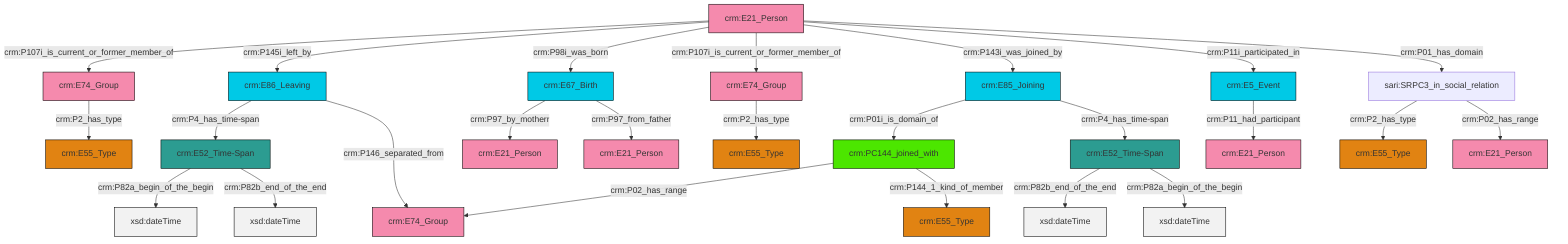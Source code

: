 graph TD
classDef Literal fill:#f2f2f2,stroke:#000000;
classDef CRM_Entity fill:#FFFFFF,stroke:#000000;
classDef Temporal_Entity fill:#00C9E6, stroke:#000000;
classDef Type fill:#E18312, stroke:#000000;
classDef Time-Span fill:#2C9C91, stroke:#000000;
classDef Appellation fill:#FFEB7F, stroke:#000000;
classDef Place fill:#008836, stroke:#000000;
classDef Persistent_Item fill:#B266B2, stroke:#000000;
classDef Conceptual_Object fill:#FFD700, stroke:#000000;
classDef Physical_Thing fill:#D2B48C, stroke:#000000;
classDef Actor fill:#f58aad, stroke:#000000;
classDef PC_Classes fill:#4ce600, stroke:#000000;
classDef Multi fill:#cccccc,stroke:#000000;

0["crm:E21_Person"]:::Actor -->|crm:P107i_is_current_or_former_member_of| 1["crm:E74_Group"]:::Actor
4["crm:PC144_joined_with"]:::PC_Classes -->|crm:P02_has_range| 5["crm:E74_Group"]:::Actor
6["crm:E52_Time-Span"]:::Time-Span -->|crm:P82b_end_of_the_end| 7[xsd:dateTime]:::Literal
2["crm:E86_Leaving"]:::Temporal_Entity -->|crm:P4_has_time-span| 8["crm:E52_Time-Span"]:::Time-Span
12["sari:SRPC3_in_social_relation"]:::Default -->|crm:P2_has_type| 13["crm:E55_Type"]:::Type
8["crm:E52_Time-Span"]:::Time-Span -->|crm:P82a_begin_of_the_begin| 14[xsd:dateTime]:::Literal
8["crm:E52_Time-Span"]:::Time-Span -->|crm:P82b_end_of_the_end| 20[xsd:dateTime]:::Literal
6["crm:E52_Time-Span"]:::Time-Span -->|crm:P82a_begin_of_the_begin| 21[xsd:dateTime]:::Literal
22["crm:E67_Birth"]:::Temporal_Entity -->|crm:P97_by_motherr| 23["crm:E21_Person"]:::Actor
1["crm:E74_Group"]:::Actor -->|crm:P2_has_type| 10["crm:E55_Type"]:::Type
22["crm:E67_Birth"]:::Temporal_Entity -->|crm:P97_from_father| 28["crm:E21_Person"]:::Actor
2["crm:E86_Leaving"]:::Temporal_Entity -->|crm:P146_separated_from| 5["crm:E74_Group"]:::Actor
0["crm:E21_Person"]:::Actor -->|crm:P145i_left_by| 2["crm:E86_Leaving"]:::Temporal_Entity
0["crm:E21_Person"]:::Actor -->|crm:P98i_was_born| 22["crm:E67_Birth"]:::Temporal_Entity
0["crm:E21_Person"]:::Actor -->|crm:P107i_is_current_or_former_member_of| 29["crm:E74_Group"]:::Actor
29["crm:E74_Group"]:::Actor -->|crm:P2_has_type| 33["crm:E55_Type"]:::Type
0["crm:E21_Person"]:::Actor -->|crm:P143i_was_joined_by| 31["crm:E85_Joining"]:::Temporal_Entity
12["sari:SRPC3_in_social_relation"]:::Default -->|crm:P02_has_range| 35["crm:E21_Person"]:::Actor
0["crm:E21_Person"]:::Actor -->|crm:P11i_participated_in| 37["crm:E5_Event"]:::Temporal_Entity
31["crm:E85_Joining"]:::Temporal_Entity -->|crm:P01i_is_domain_of| 4["crm:PC144_joined_with"]:::PC_Classes
31["crm:E85_Joining"]:::Temporal_Entity -->|crm:P4_has_time-span| 6["crm:E52_Time-Span"]:::Time-Span
37["crm:E5_Event"]:::Temporal_Entity -->|crm:P11_had_participant| 39["crm:E21_Person"]:::Actor
4["crm:PC144_joined_with"]:::PC_Classes -->|crm:P144_1_kind_of_member| 16["crm:E55_Type"]:::Type
0["crm:E21_Person"]:::Actor -->|crm:P01_has_domain| 12["sari:SRPC3_in_social_relation"]:::Default